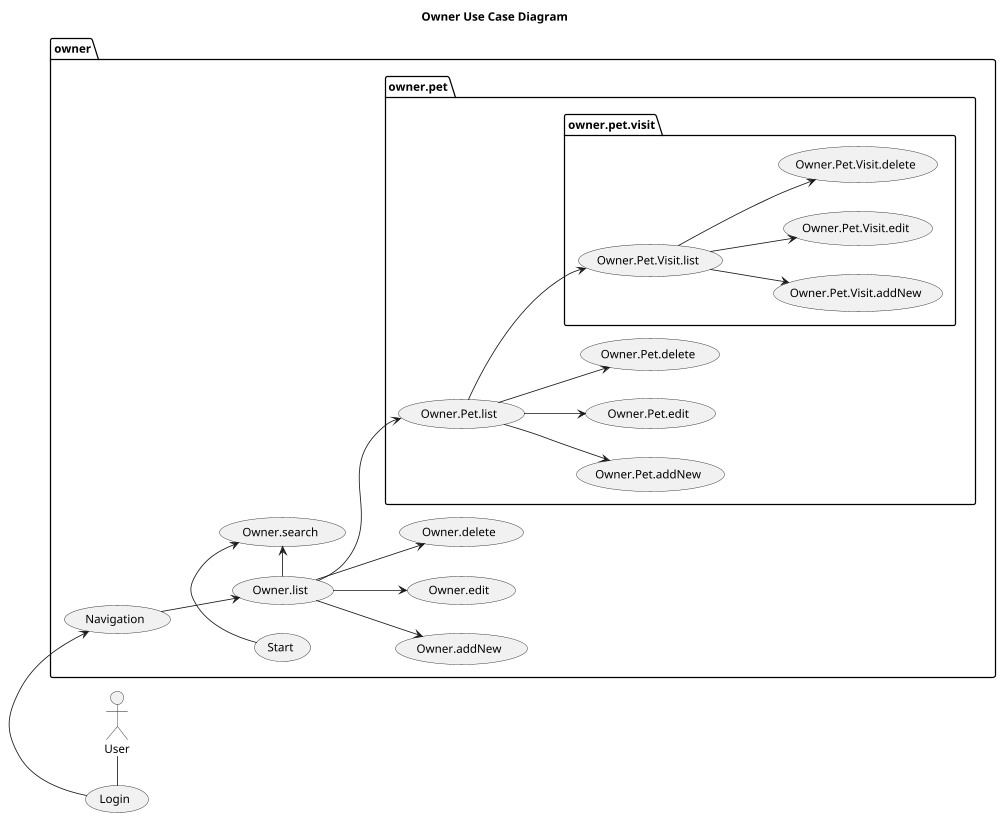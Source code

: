 @startuml

title Owner Use Case Diagram

'https://plantuml.com/use-case-diagram

left to right direction
'top to bottom direction

scale 1000 width

User - (Login)
package owner {
    (Login) -> (Navigation)
    (Navigation) --> (Owner.list)
    (Start) -> (Owner.search)
    (Owner.list) -> (Owner.search)
    (Owner.list) --> (Owner.addNew)
    (Owner.list) --> (Owner.edit)
    (Owner.list) --> (Owner.delete)
    package owner.pet {
        (Owner.list) --> (Owner.Pet.list)
        (Owner.Pet.list) --> (Owner.Pet.addNew)
        (Owner.Pet.list) --> (Owner.Pet.edit)
        (Owner.Pet.list) --> (Owner.Pet.delete)
         package owner.pet.visit {
            (Owner.Pet.list) --> (Owner.Pet.Visit.list)
            (Owner.Pet.Visit.list) --> (Owner.Pet.Visit.addNew)
            (Owner.Pet.Visit.list) --> (Owner.Pet.Visit.edit)
            (Owner.Pet.Visit.list) --> (Owner.Pet.Visit.delete)
        }
    }
}
@enduml